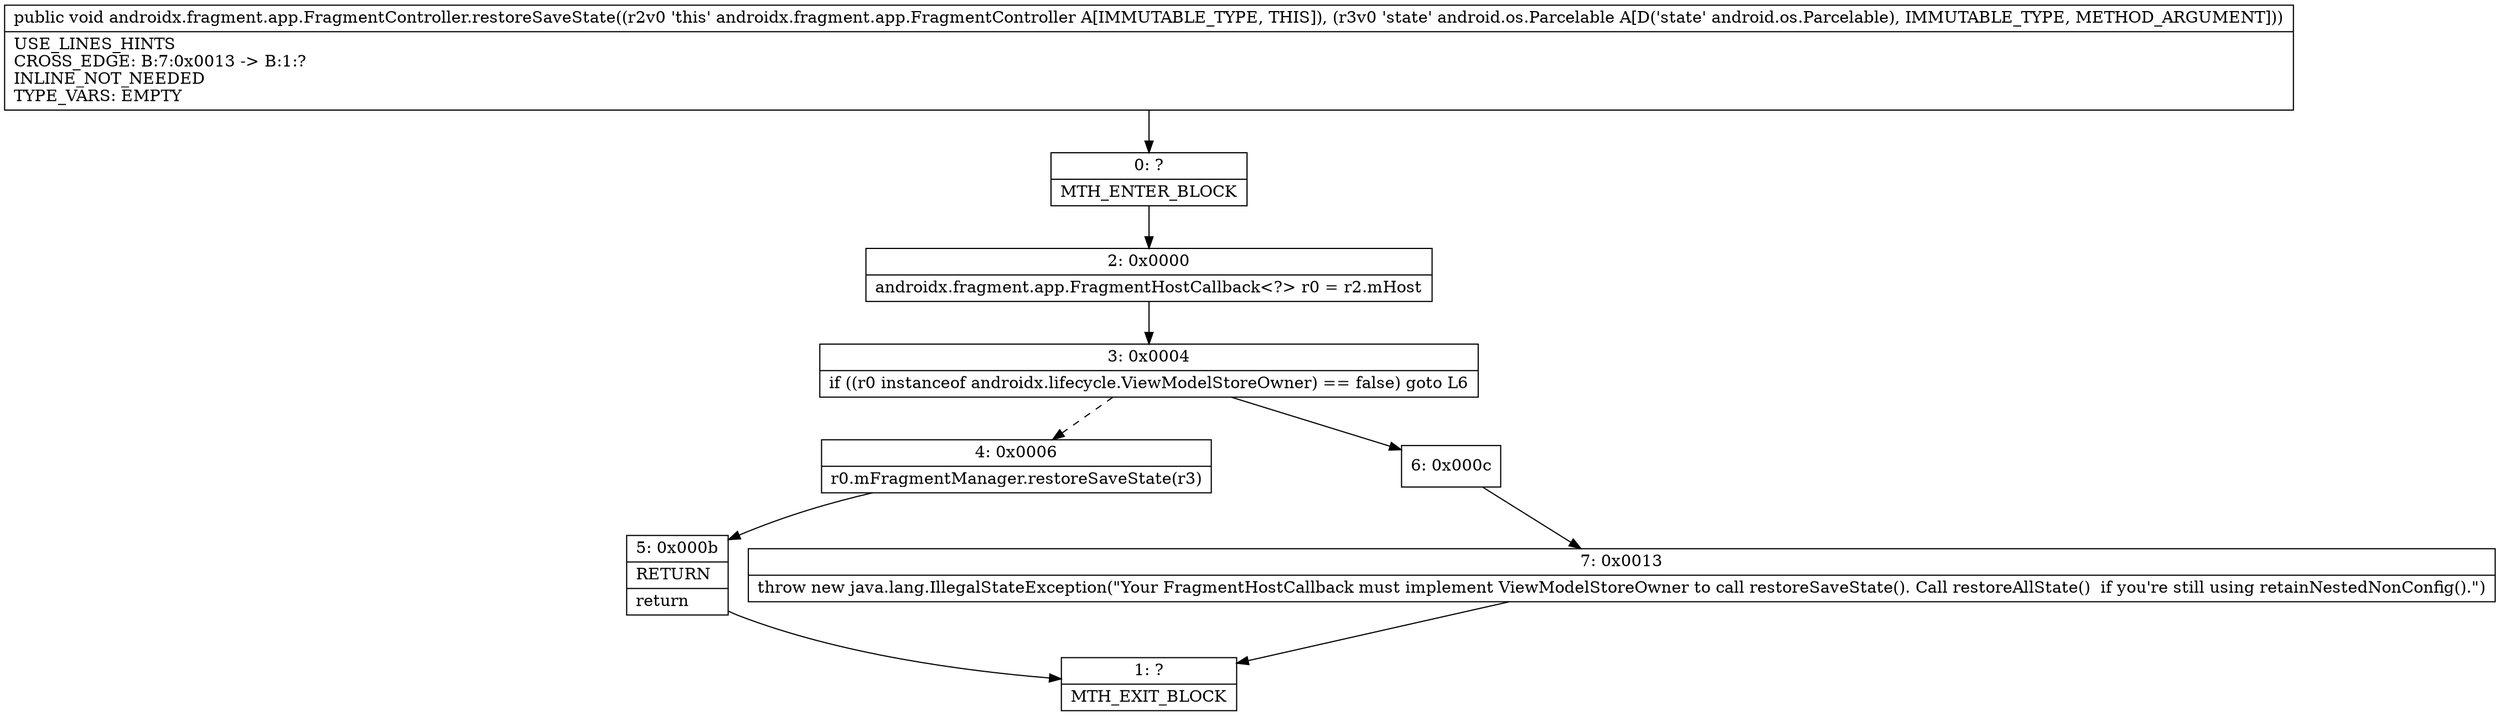 digraph "CFG forandroidx.fragment.app.FragmentController.restoreSaveState(Landroid\/os\/Parcelable;)V" {
Node_0 [shape=record,label="{0\:\ ?|MTH_ENTER_BLOCK\l}"];
Node_2 [shape=record,label="{2\:\ 0x0000|androidx.fragment.app.FragmentHostCallback\<?\> r0 = r2.mHost\l}"];
Node_3 [shape=record,label="{3\:\ 0x0004|if ((r0 instanceof androidx.lifecycle.ViewModelStoreOwner) == false) goto L6\l}"];
Node_4 [shape=record,label="{4\:\ 0x0006|r0.mFragmentManager.restoreSaveState(r3)\l}"];
Node_5 [shape=record,label="{5\:\ 0x000b|RETURN\l|return\l}"];
Node_1 [shape=record,label="{1\:\ ?|MTH_EXIT_BLOCK\l}"];
Node_6 [shape=record,label="{6\:\ 0x000c}"];
Node_7 [shape=record,label="{7\:\ 0x0013|throw new java.lang.IllegalStateException(\"Your FragmentHostCallback must implement ViewModelStoreOwner to call restoreSaveState(). Call restoreAllState()  if you're still using retainNestedNonConfig().\")\l}"];
MethodNode[shape=record,label="{public void androidx.fragment.app.FragmentController.restoreSaveState((r2v0 'this' androidx.fragment.app.FragmentController A[IMMUTABLE_TYPE, THIS]), (r3v0 'state' android.os.Parcelable A[D('state' android.os.Parcelable), IMMUTABLE_TYPE, METHOD_ARGUMENT]))  | USE_LINES_HINTS\lCROSS_EDGE: B:7:0x0013 \-\> B:1:?\lINLINE_NOT_NEEDED\lTYPE_VARS: EMPTY\l}"];
MethodNode -> Node_0;Node_0 -> Node_2;
Node_2 -> Node_3;
Node_3 -> Node_4[style=dashed];
Node_3 -> Node_6;
Node_4 -> Node_5;
Node_5 -> Node_1;
Node_6 -> Node_7;
Node_7 -> Node_1;
}


